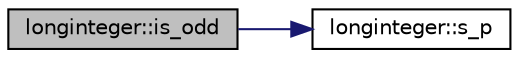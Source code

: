 digraph "longinteger::is_odd"
{
  edge [fontname="Helvetica",fontsize="10",labelfontname="Helvetica",labelfontsize="10"];
  node [fontname="Helvetica",fontsize="10",shape=record];
  rankdir="LR";
  Node1056 [label="longinteger::is_odd",height=0.2,width=0.4,color="black", fillcolor="grey75", style="filled", fontcolor="black"];
  Node1056 -> Node1057 [color="midnightblue",fontsize="10",style="solid",fontname="Helvetica"];
  Node1057 [label="longinteger::s_p",height=0.2,width=0.4,color="black", fillcolor="white", style="filled",URL="$d3/d71/classlonginteger.html#aa946d4c3bfd34bbfd0b811d5f5795f82"];
}
